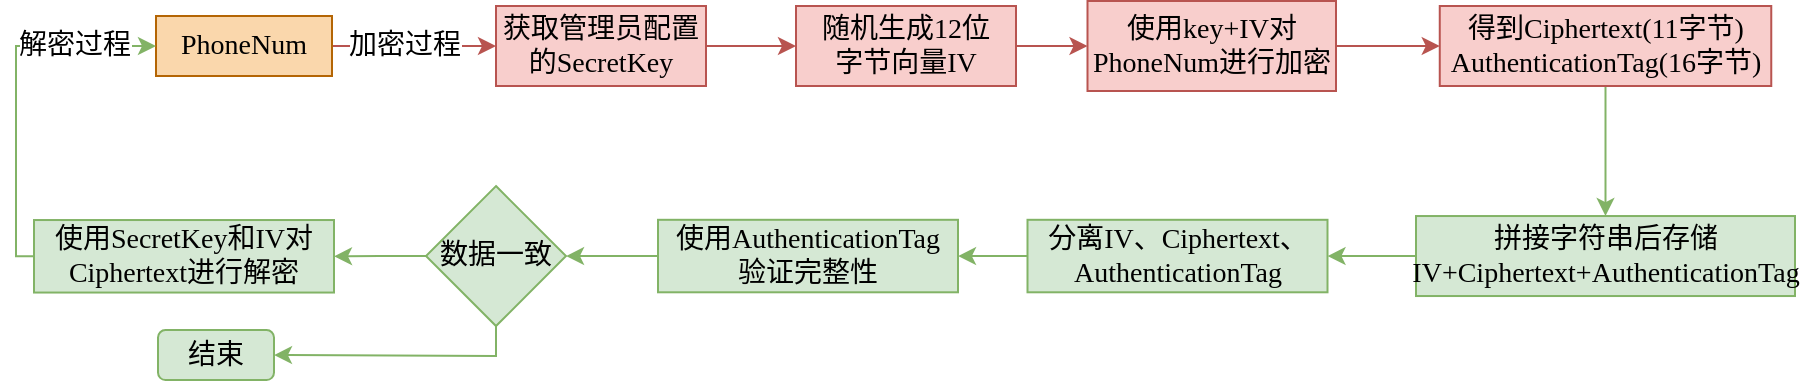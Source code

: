 <mxfile version="26.1.0">
  <diagram name="第 1 页" id="Fequ8oQ68dAUHFL-Y74a">
    <mxGraphModel dx="928" dy="468" grid="1" gridSize="10" guides="1" tooltips="1" connect="1" arrows="1" fold="1" page="1" pageScale="1" pageWidth="827" pageHeight="1169" math="0" shadow="0">
      <root>
        <mxCell id="0" />
        <mxCell id="1" parent="0" />
        <mxCell id="ga1f1sWLpj-LMAlVq3eY-13" style="edgeStyle=orthogonalEdgeStyle;rounded=0;orthogonalLoop=1;jettySize=auto;html=1;entryX=0;entryY=0.5;entryDx=0;entryDy=0;fillColor=#f8cecc;strokeColor=#b85450;fontFamily=宋体;fontSize=14;" parent="1" source="ga1f1sWLpj-LMAlVq3eY-2" target="ga1f1sWLpj-LMAlVq3eY-3" edge="1">
          <mxGeometry relative="1" as="geometry" />
        </mxCell>
        <mxCell id="ga1f1sWLpj-LMAlVq3eY-24" value="加密过程" style="edgeLabel;html=1;align=center;verticalAlign=middle;resizable=0;points=[];fontFamily=宋体;fontSize=14;" parent="ga1f1sWLpj-LMAlVq3eY-13" vertex="1" connectable="0">
          <mxGeometry x="-0.128" y="3" relative="1" as="geometry">
            <mxPoint y="3" as="offset" />
          </mxGeometry>
        </mxCell>
        <mxCell id="ga1f1sWLpj-LMAlVq3eY-2" value="&lt;font face=&quot;Times New Roman&quot;&gt;PhoneNum&lt;/font&gt;" style="rounded=0;whiteSpace=wrap;html=1;fillColor=#fad7ac;strokeColor=#b46504;fontFamily=宋体;fontSize=14;" parent="1" vertex="1">
          <mxGeometry x="80" y="270" width="88" height="30" as="geometry" />
        </mxCell>
        <mxCell id="ga1f1sWLpj-LMAlVq3eY-14" style="edgeStyle=orthogonalEdgeStyle;rounded=0;orthogonalLoop=1;jettySize=auto;html=1;entryX=0;entryY=0.5;entryDx=0;entryDy=0;fillColor=#f8cecc;strokeColor=#b85450;fontFamily=宋体;fontSize=14;" parent="1" source="ga1f1sWLpj-LMAlVq3eY-3" target="ga1f1sWLpj-LMAlVq3eY-4" edge="1">
          <mxGeometry relative="1" as="geometry" />
        </mxCell>
        <mxCell id="ga1f1sWLpj-LMAlVq3eY-3" value="获取管理员配置的&lt;font face=&quot;Times New Roman&quot;&gt;SecretKey&lt;/font&gt;" style="rounded=0;whiteSpace=wrap;html=1;fillColor=#f8cecc;strokeColor=#b85450;fontFamily=宋体;fontSize=14;" parent="1" vertex="1">
          <mxGeometry x="250" y="265" width="105" height="40" as="geometry" />
        </mxCell>
        <mxCell id="ga1f1sWLpj-LMAlVq3eY-15" style="edgeStyle=orthogonalEdgeStyle;rounded=0;orthogonalLoop=1;jettySize=auto;html=1;entryX=0;entryY=0.5;entryDx=0;entryDy=0;fillColor=#f8cecc;strokeColor=#b85450;fontFamily=宋体;fontSize=14;" parent="1" source="ga1f1sWLpj-LMAlVq3eY-4" target="ga1f1sWLpj-LMAlVq3eY-5" edge="1">
          <mxGeometry relative="1" as="geometry" />
        </mxCell>
        <mxCell id="ga1f1sWLpj-LMAlVq3eY-4" value="随机生成&lt;font face=&quot;Times New Roman&quot;&gt;12&lt;/font&gt;位&lt;br&gt;字节向量&lt;font face=&quot;Times New Roman&quot;&gt;IV&lt;/font&gt;" style="rounded=0;whiteSpace=wrap;html=1;fillColor=#f8cecc;strokeColor=#b85450;fontFamily=宋体;fontSize=14;" parent="1" vertex="1">
          <mxGeometry x="400" y="265" width="110" height="40" as="geometry" />
        </mxCell>
        <mxCell id="ga1f1sWLpj-LMAlVq3eY-16" style="edgeStyle=orthogonalEdgeStyle;rounded=0;orthogonalLoop=1;jettySize=auto;html=1;entryX=0;entryY=0.5;entryDx=0;entryDy=0;fillColor=#f8cecc;strokeColor=#b85450;fontFamily=宋体;fontSize=14;" parent="1" source="ga1f1sWLpj-LMAlVq3eY-5" target="ga1f1sWLpj-LMAlVq3eY-6" edge="1">
          <mxGeometry relative="1" as="geometry" />
        </mxCell>
        <mxCell id="ga1f1sWLpj-LMAlVq3eY-5" value="使用&lt;font face=&quot;Times New Roman&quot;&gt;key+IV&lt;/font&gt;对&lt;font face=&quot;Times New Roman&quot;&gt;PhoneNum&lt;/font&gt;进行加密" style="rounded=0;whiteSpace=wrap;html=1;fillColor=#f8cecc;strokeColor=#b85450;fontFamily=宋体;fontSize=14;" parent="1" vertex="1">
          <mxGeometry x="545.75" y="262.5" width="124.25" height="45" as="geometry" />
        </mxCell>
        <mxCell id="ga1f1sWLpj-LMAlVq3eY-17" style="edgeStyle=orthogonalEdgeStyle;rounded=0;orthogonalLoop=1;jettySize=auto;html=1;entryX=0.5;entryY=0;entryDx=0;entryDy=0;fillColor=#d5e8d4;strokeColor=#82b366;fontFamily=宋体;fontSize=14;" parent="1" source="ga1f1sWLpj-LMAlVq3eY-6" target="ga1f1sWLpj-LMAlVq3eY-7" edge="1">
          <mxGeometry relative="1" as="geometry" />
        </mxCell>
        <mxCell id="ga1f1sWLpj-LMAlVq3eY-6" value="得到&lt;font face=&quot;Times New Roman&quot;&gt;Ciphertext(11&lt;/font&gt;字节&lt;font face=&quot;Times New Roman&quot;&gt;)&lt;/font&gt;&lt;br&gt;&lt;font face=&quot;Times New Roman&quot;&gt;AuthenticationTag&lt;/font&gt;(16字节)" style="rounded=0;whiteSpace=wrap;html=1;fillColor=#f8cecc;strokeColor=#b85450;fontFamily=宋体;fontSize=14;" parent="1" vertex="1">
          <mxGeometry x="721.88" y="265" width="165.75" height="40" as="geometry" />
        </mxCell>
        <mxCell id="ga1f1sWLpj-LMAlVq3eY-18" style="edgeStyle=orthogonalEdgeStyle;rounded=0;orthogonalLoop=1;jettySize=auto;html=1;entryX=1;entryY=0.5;entryDx=0;entryDy=0;fillColor=#d5e8d4;strokeColor=#82b366;fontFamily=宋体;fontSize=14;" parent="1" source="ga1f1sWLpj-LMAlVq3eY-7" target="ga1f1sWLpj-LMAlVq3eY-9" edge="1">
          <mxGeometry relative="1" as="geometry" />
        </mxCell>
        <mxCell id="ga1f1sWLpj-LMAlVq3eY-7" value="拼接字符串后存储&lt;font face=&quot;Times New Roman&quot;&gt;IV+Ciphertext+AuthenticationTag&lt;/font&gt;" style="rounded=0;whiteSpace=wrap;html=1;fillColor=#d5e8d4;strokeColor=#82b366;fontFamily=宋体;fontSize=14;" parent="1" vertex="1">
          <mxGeometry x="710" y="370.02" width="189.5" height="40" as="geometry" />
        </mxCell>
        <mxCell id="ga1f1sWLpj-LMAlVq3eY-19" style="edgeStyle=orthogonalEdgeStyle;rounded=0;orthogonalLoop=1;jettySize=auto;html=1;entryX=1;entryY=0.5;entryDx=0;entryDy=0;fillColor=#d5e8d4;strokeColor=#82b366;fontFamily=宋体;fontSize=14;" parent="1" source="ga1f1sWLpj-LMAlVq3eY-9" target="ga1f1sWLpj-LMAlVq3eY-11" edge="1">
          <mxGeometry relative="1" as="geometry" />
        </mxCell>
        <mxCell id="ga1f1sWLpj-LMAlVq3eY-9" value="分离&lt;font face=&quot;Times New Roman&quot;&gt;IV、Ciphertext、AuthenticationTag&lt;/font&gt;" style="rounded=0;whiteSpace=wrap;html=1;fillColor=#d5e8d4;strokeColor=#82b366;fontFamily=宋体;fontSize=14;" parent="1" vertex="1">
          <mxGeometry x="515.75" y="371.9" width="150" height="36.25" as="geometry" />
        </mxCell>
        <mxCell id="ga1f1sWLpj-LMAlVq3eY-31" style="edgeStyle=orthogonalEdgeStyle;rounded=0;orthogonalLoop=1;jettySize=auto;html=1;entryX=0;entryY=0.5;entryDx=0;entryDy=0;fillColor=#d5e8d4;strokeColor=#82b366;fontFamily=宋体;fontSize=14;" parent="1" source="ga1f1sWLpj-LMAlVq3eY-10" target="ga1f1sWLpj-LMAlVq3eY-2" edge="1">
          <mxGeometry relative="1" as="geometry">
            <Array as="points">
              <mxPoint x="10" y="390" />
              <mxPoint x="10" y="285" />
            </Array>
          </mxGeometry>
        </mxCell>
        <mxCell id="ga1f1sWLpj-LMAlVq3eY-33" value="解密过程" style="edgeLabel;html=1;align=center;verticalAlign=middle;resizable=0;points=[];fontFamily=宋体;fontSize=14;" parent="ga1f1sWLpj-LMAlVq3eY-31" vertex="1" connectable="0">
          <mxGeometry x="0.547" relative="1" as="geometry">
            <mxPoint as="offset" />
          </mxGeometry>
        </mxCell>
        <mxCell id="ga1f1sWLpj-LMAlVq3eY-10" value="使用&lt;font face=&quot;Times New Roman&quot;&gt;SecretKey&lt;/font&gt;和&lt;font face=&quot;Times New Roman&quot;&gt;IV&lt;/font&gt;对&lt;font face=&quot;Times New Roman&quot;&gt;Ciphertext&lt;/font&gt;进行解密" style="rounded=0;whiteSpace=wrap;html=1;fillColor=#d5e8d4;strokeColor=#82b366;fontFamily=宋体;fontSize=14;" parent="1" vertex="1">
          <mxGeometry x="19" y="372.02" width="150" height="36.25" as="geometry" />
        </mxCell>
        <mxCell id="ga1f1sWLpj-LMAlVq3eY-27" style="edgeStyle=orthogonalEdgeStyle;rounded=0;orthogonalLoop=1;jettySize=auto;html=1;entryX=1;entryY=0.5;entryDx=0;entryDy=0;fillColor=#d5e8d4;strokeColor=#82b366;fontFamily=宋体;fontSize=14;" parent="1" source="ga1f1sWLpj-LMAlVq3eY-11" target="ga1f1sWLpj-LMAlVq3eY-26" edge="1">
          <mxGeometry relative="1" as="geometry" />
        </mxCell>
        <mxCell id="ga1f1sWLpj-LMAlVq3eY-11" value="使用&lt;font face=&quot;Times New Roman&quot;&gt;AuthenticationTag&lt;/font&gt;&lt;br&gt;验证完整性" style="rounded=0;whiteSpace=wrap;html=1;fillColor=#d5e8d4;strokeColor=#82b366;fontFamily=宋体;fontSize=14;" parent="1" vertex="1">
          <mxGeometry x="331" y="371.9" width="150" height="36.25" as="geometry" />
        </mxCell>
        <mxCell id="ga1f1sWLpj-LMAlVq3eY-28" style="edgeStyle=orthogonalEdgeStyle;rounded=0;orthogonalLoop=1;jettySize=auto;html=1;entryX=1;entryY=0.5;entryDx=0;entryDy=0;fillColor=#d5e8d4;strokeColor=#82b366;fontFamily=宋体;fontSize=14;" parent="1" source="ga1f1sWLpj-LMAlVq3eY-26" target="ga1f1sWLpj-LMAlVq3eY-10" edge="1">
          <mxGeometry relative="1" as="geometry" />
        </mxCell>
        <mxCell id="ga1f1sWLpj-LMAlVq3eY-30" style="rounded=0;orthogonalLoop=1;jettySize=auto;html=1;entryX=1;entryY=0.5;entryDx=0;entryDy=0;fillColor=#d5e8d4;strokeColor=#82b366;fontFamily=宋体;fontSize=14;" parent="1" source="ga1f1sWLpj-LMAlVq3eY-26" target="ga1f1sWLpj-LMAlVq3eY-29" edge="1">
          <mxGeometry relative="1" as="geometry">
            <Array as="points">
              <mxPoint x="250" y="440" />
            </Array>
          </mxGeometry>
        </mxCell>
        <mxCell id="ga1f1sWLpj-LMAlVq3eY-26" value="数据一致" style="rhombus;whiteSpace=wrap;html=1;fillColor=#d5e8d4;strokeColor=#82b366;fontFamily=宋体;fontSize=14;" parent="1" vertex="1">
          <mxGeometry x="215" y="355.02" width="70" height="70" as="geometry" />
        </mxCell>
        <mxCell id="ga1f1sWLpj-LMAlVq3eY-29" value="结束" style="rounded=1;whiteSpace=wrap;html=1;fillColor=#d5e8d4;strokeColor=#82b366;fontFamily=宋体;fontSize=14;" parent="1" vertex="1">
          <mxGeometry x="81" y="427" width="58" height="25.02" as="geometry" />
        </mxCell>
      </root>
    </mxGraphModel>
  </diagram>
</mxfile>
